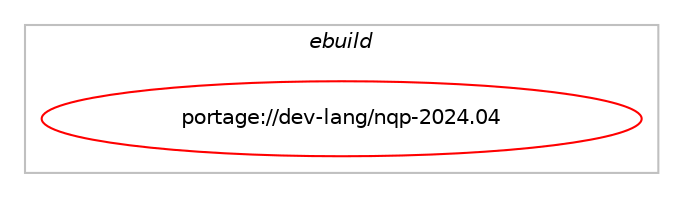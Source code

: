 digraph prolog {

# *************
# Graph options
# *************

newrank=true;
concentrate=true;
compound=true;
graph [rankdir=LR,fontname=Helvetica,fontsize=10,ranksep=1.5];#, ranksep=2.5, nodesep=0.2];
edge  [arrowhead=vee];
node  [fontname=Helvetica,fontsize=10];

# **********
# The ebuild
# **********

subgraph cluster_leftcol {
color=gray;
label=<<i>ebuild</i>>;
id [label="portage://dev-lang/nqp-2024.04", color=red, width=4, href="../dev-lang/nqp-2024.04.svg"];
}

# ****************
# The dependencies
# ****************

subgraph cluster_midcol {
color=gray;
label=<<i>dependencies</i>>;
subgraph cluster_compile {
fillcolor="#eeeeee";
style=filled;
label=<<i>compile</i>>;
# *** BEGIN UNKNOWN DEPENDENCY TYPE (TODO) ***
# id -> equal(use_conditional_group(positive,java,portage://dev-lang/nqp-2024.04,[package_dependency(portage://dev-lang/nqp-2024.04,install,no,dev-java,asm,none,[,,],[slot(9)],[]),package_dependency(portage://dev-lang/nqp-2024.04,install,no,dev-java,jna,none,[,,],[slot(4)],[])]))
# *** END UNKNOWN DEPENDENCY TYPE (TODO) ***

# *** BEGIN UNKNOWN DEPENDENCY TYPE (TODO) ***
# id -> equal(use_conditional_group(positive,java,portage://dev-lang/nqp-2024.04,[package_dependency(portage://dev-lang/nqp-2024.04,install,no,dev-java,java-config,greaterequal,[2.2.0,,-r3,2.2.0-r3],[],[])]))
# *** END UNKNOWN DEPENDENCY TYPE (TODO) ***

# *** BEGIN UNKNOWN DEPENDENCY TYPE (TODO) ***
# id -> equal(use_conditional_group(positive,moar,portage://dev-lang/nqp-2024.04,[package_dependency(portage://dev-lang/nqp-2024.04,install,no,dev-lang,moarvm,tilde,[2024.04,,,2024.04],[],[use(equal(clang),none)])]))
# *** END UNKNOWN DEPENDENCY TYPE (TODO) ***

}
subgraph cluster_compileandrun {
fillcolor="#eeeeee";
style=filled;
label=<<i>compile and run</i>>;
}
subgraph cluster_run {
fillcolor="#eeeeee";
style=filled;
label=<<i>run</i>>;
# *** BEGIN UNKNOWN DEPENDENCY TYPE (TODO) ***
# id -> equal(use_conditional_group(positive,java,portage://dev-lang/nqp-2024.04,[package_dependency(portage://dev-lang/nqp-2024.04,run,no,dev-java,asm,none,[,,],[slot(9)],[]),package_dependency(portage://dev-lang/nqp-2024.04,run,no,dev-java,jna,none,[,,],[slot(4)],[])]))
# *** END UNKNOWN DEPENDENCY TYPE (TODO) ***

# *** BEGIN UNKNOWN DEPENDENCY TYPE (TODO) ***
# id -> equal(use_conditional_group(positive,java,portage://dev-lang/nqp-2024.04,[package_dependency(portage://dev-lang/nqp-2024.04,run,no,dev-java,java-config,greaterequal,[2.2.0,,-r3,2.2.0-r3],[],[])]))
# *** END UNKNOWN DEPENDENCY TYPE (TODO) ***

# *** BEGIN UNKNOWN DEPENDENCY TYPE (TODO) ***
# id -> equal(use_conditional_group(positive,java,portage://dev-lang/nqp-2024.04,[package_dependency(portage://dev-lang/nqp-2024.04,run,no,virtual,jre,greaterequal,[11,,,11],[],[])]))
# *** END UNKNOWN DEPENDENCY TYPE (TODO) ***

# *** BEGIN UNKNOWN DEPENDENCY TYPE (TODO) ***
# id -> equal(use_conditional_group(positive,moar,portage://dev-lang/nqp-2024.04,[package_dependency(portage://dev-lang/nqp-2024.04,run,no,dev-lang,moarvm,tilde,[2024.04,,,2024.04],[],[use(equal(clang),none)])]))
# *** END UNKNOWN DEPENDENCY TYPE (TODO) ***

}
}

# **************
# The candidates
# **************

subgraph cluster_choices {
rank=same;
color=gray;
label=<<i>candidates</i>>;

}

}
